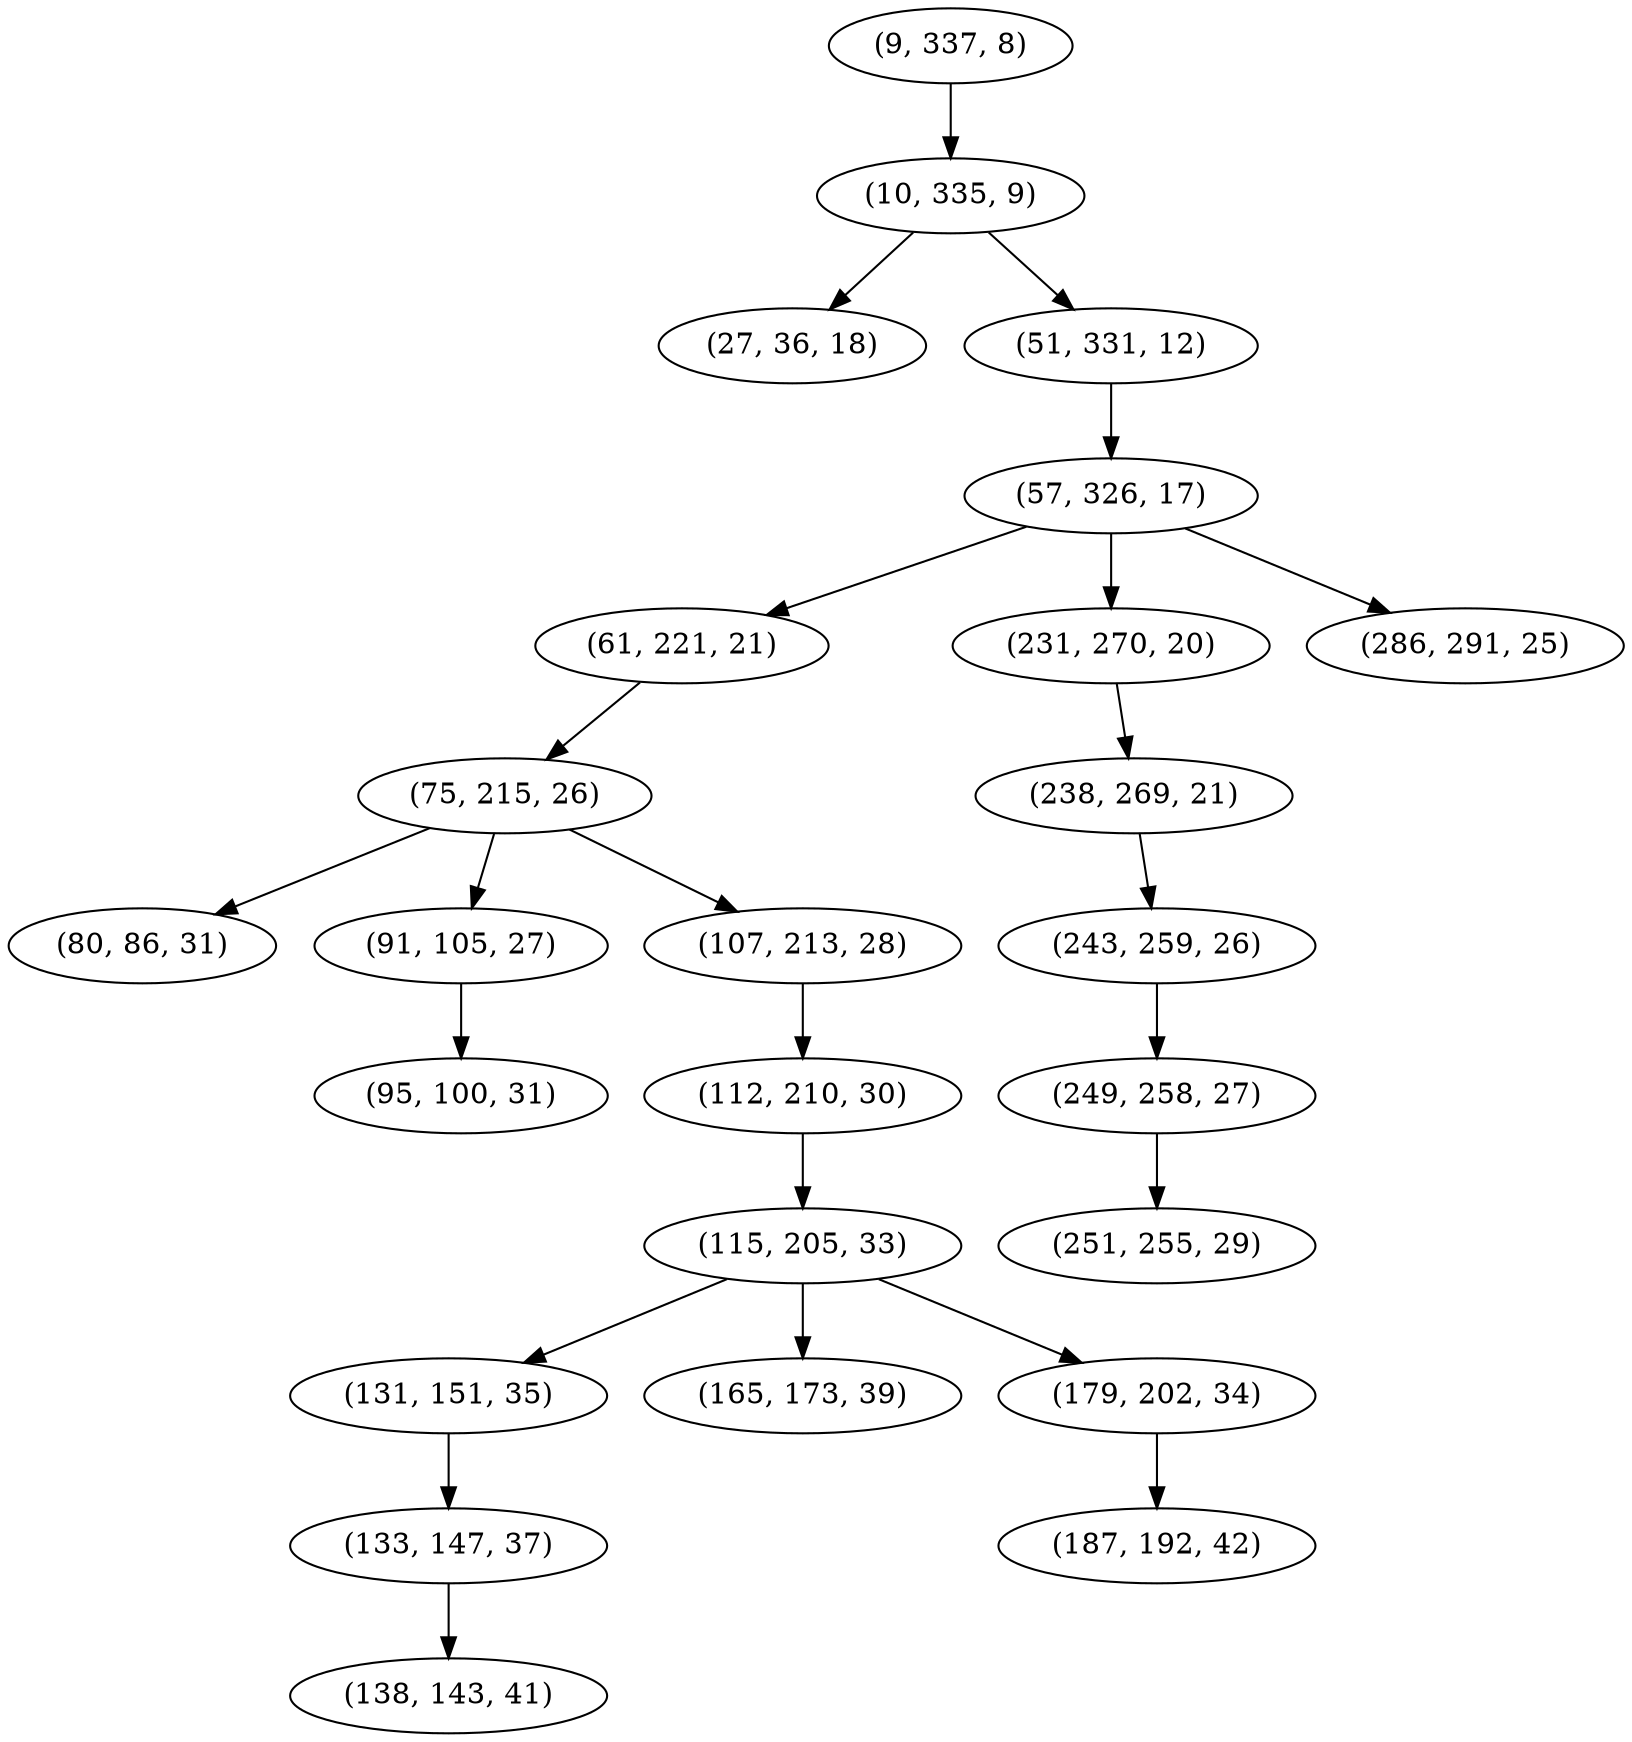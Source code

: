 digraph tree {
    "(9, 337, 8)";
    "(10, 335, 9)";
    "(27, 36, 18)";
    "(51, 331, 12)";
    "(57, 326, 17)";
    "(61, 221, 21)";
    "(75, 215, 26)";
    "(80, 86, 31)";
    "(91, 105, 27)";
    "(95, 100, 31)";
    "(107, 213, 28)";
    "(112, 210, 30)";
    "(115, 205, 33)";
    "(131, 151, 35)";
    "(133, 147, 37)";
    "(138, 143, 41)";
    "(165, 173, 39)";
    "(179, 202, 34)";
    "(187, 192, 42)";
    "(231, 270, 20)";
    "(238, 269, 21)";
    "(243, 259, 26)";
    "(249, 258, 27)";
    "(251, 255, 29)";
    "(286, 291, 25)";
    "(9, 337, 8)" -> "(10, 335, 9)";
    "(10, 335, 9)" -> "(27, 36, 18)";
    "(10, 335, 9)" -> "(51, 331, 12)";
    "(51, 331, 12)" -> "(57, 326, 17)";
    "(57, 326, 17)" -> "(61, 221, 21)";
    "(57, 326, 17)" -> "(231, 270, 20)";
    "(57, 326, 17)" -> "(286, 291, 25)";
    "(61, 221, 21)" -> "(75, 215, 26)";
    "(75, 215, 26)" -> "(80, 86, 31)";
    "(75, 215, 26)" -> "(91, 105, 27)";
    "(75, 215, 26)" -> "(107, 213, 28)";
    "(91, 105, 27)" -> "(95, 100, 31)";
    "(107, 213, 28)" -> "(112, 210, 30)";
    "(112, 210, 30)" -> "(115, 205, 33)";
    "(115, 205, 33)" -> "(131, 151, 35)";
    "(115, 205, 33)" -> "(165, 173, 39)";
    "(115, 205, 33)" -> "(179, 202, 34)";
    "(131, 151, 35)" -> "(133, 147, 37)";
    "(133, 147, 37)" -> "(138, 143, 41)";
    "(179, 202, 34)" -> "(187, 192, 42)";
    "(231, 270, 20)" -> "(238, 269, 21)";
    "(238, 269, 21)" -> "(243, 259, 26)";
    "(243, 259, 26)" -> "(249, 258, 27)";
    "(249, 258, 27)" -> "(251, 255, 29)";
}
